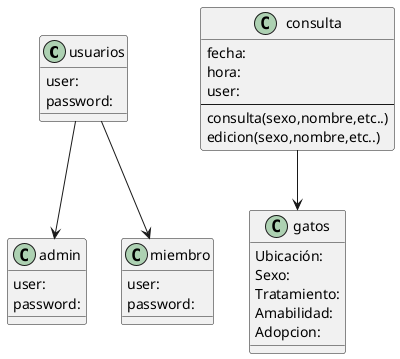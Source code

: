 @startuml

usuarios --> admin
usuarios --> miembro

consulta --> gatos

class usuarios{
user:
password:
}

class gatos{
Ubicación:
Sexo:
Tratamiento:
Amabilidad:
Adopcion:
}

class admin{
user:
password:
}

class miembro{
user:
password:
}

class consulta{
fecha:
hora:
user:
----
consulta(sexo,nombre,etc..)
edicion(sexo,nombre,etc..)
}

@enduml